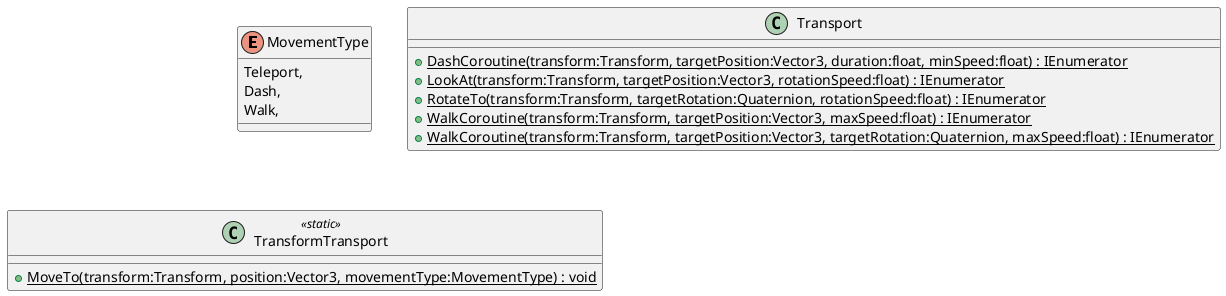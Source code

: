 @startuml
enum MovementType {
    Teleport,
    Dash,
    Walk,
}
class Transport {
    + {static} DashCoroutine(transform:Transform, targetPosition:Vector3, duration:float, minSpeed:float) : IEnumerator
    + {static} LookAt(transform:Transform, targetPosition:Vector3, rotationSpeed:float) : IEnumerator
    + {static} RotateTo(transform:Transform, targetRotation:Quaternion, rotationSpeed:float) : IEnumerator
    + {static} WalkCoroutine(transform:Transform, targetPosition:Vector3, maxSpeed:float) : IEnumerator
    + {static} WalkCoroutine(transform:Transform, targetPosition:Vector3, targetRotation:Quaternion, maxSpeed:float) : IEnumerator
}
class TransformTransport <<static>> {
    + {static} MoveTo(transform:Transform, position:Vector3, movementType:MovementType) : void
}
@enduml
